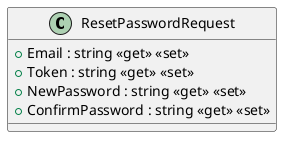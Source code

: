 @startuml
class ResetPasswordRequest {
    + Email : string <<get>> <<set>>
    + Token : string <<get>> <<set>>
    + NewPassword : string <<get>> <<set>>
    + ConfirmPassword : string <<get>> <<set>>
}
@enduml
